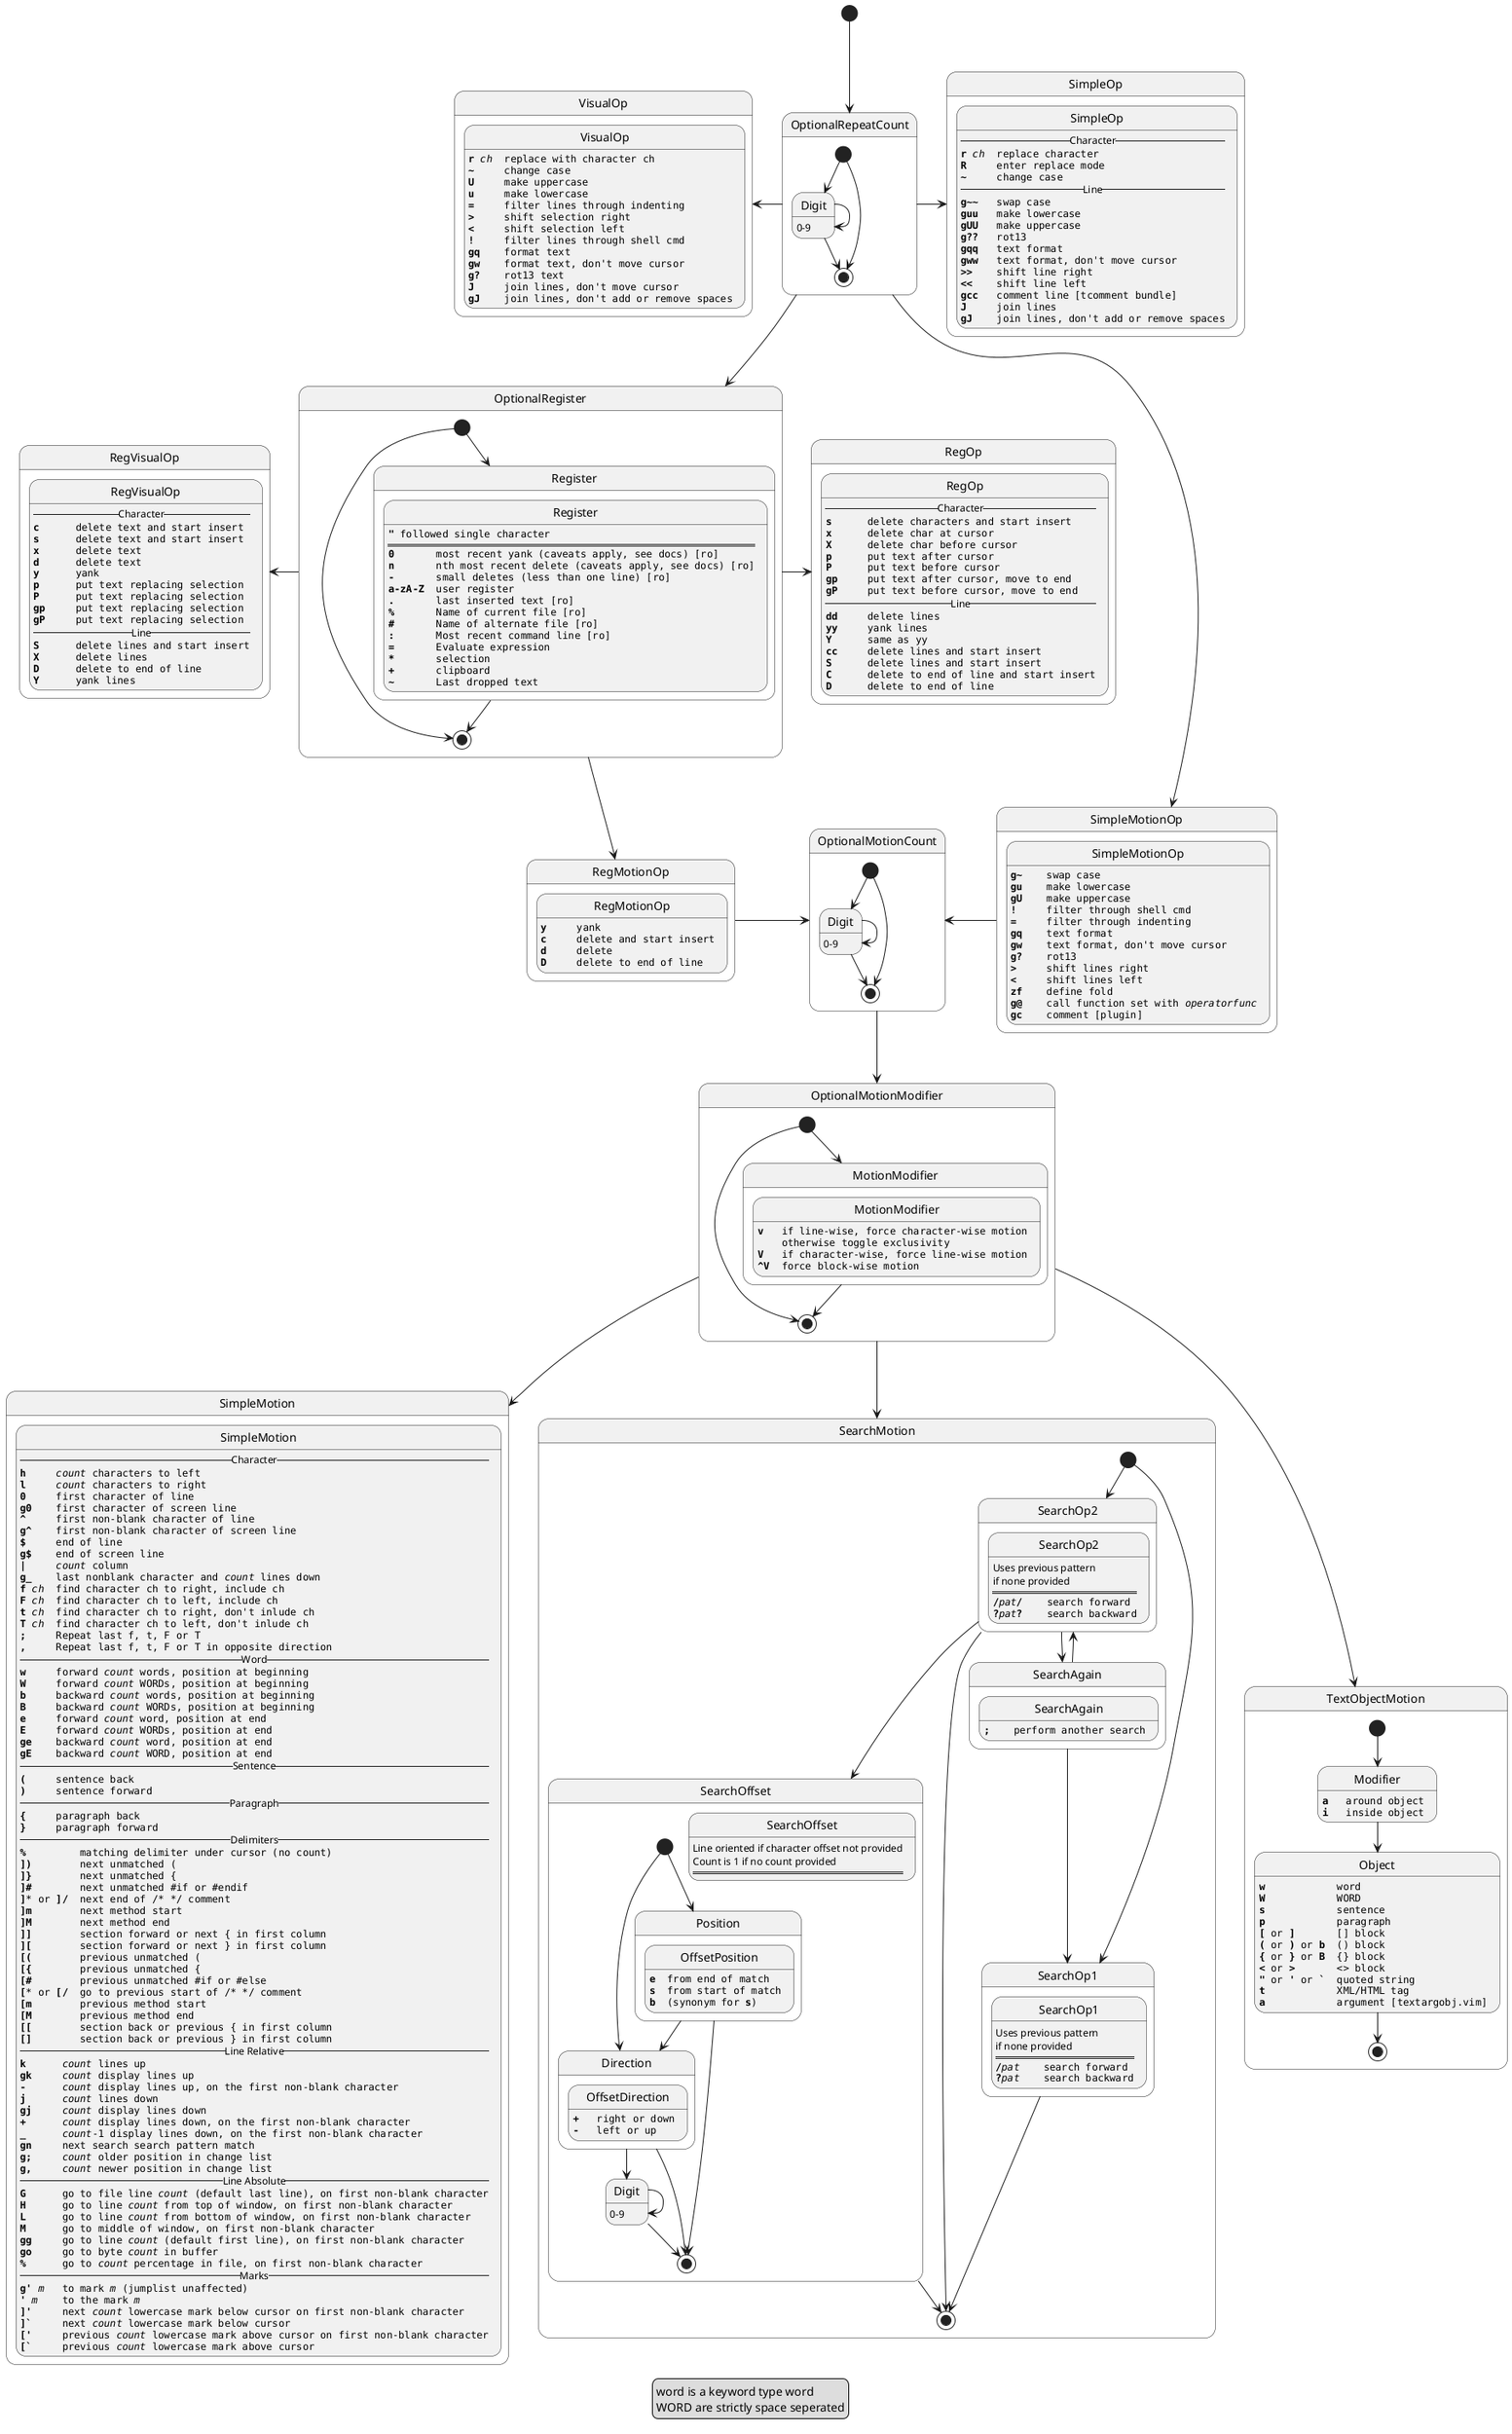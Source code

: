 @startuml

' TODO
' add note on visual states about what they do


[*] --> OptionalRepeatCount

OptionalRepeatCount -left-> VisualOp
OptionalRepeatCount -right-> SimpleOp
OptionalRepeatCount --> OptionalRegister
OptionalRepeatCount --> SimpleMotionOp


OptionalRegister -->  RegMotionOp
OptionalRegister -left->  RegVisualOp
OptionalRegister -right->  RegOp

SimpleMotionOp -left-> OptionalMotionCount
RegMotionOp -right-> OptionalMotionCount

OptionalMotionCount --> OptionalMotionModifier
OptionalMotionModifier -down-> SimpleMotion
OptionalMotionModifier -down-> SearchMotion
OptionalMotionModifier -down-> TextObjectMotion

'TextObjectMotion --> [*]
'SimpleMotion --> [*]
'SearchMotion --> [*]
'RegVisualOp --> [*]
'RegOp --> [*]

state OptionalRepeatCount {
	state "Digit" as RepeatDigit: 0-9
	[*] --> [*]
	[*] --> RepeatDigit
	RepeatDigit --> [*]
	RepeatDigit -right-> RepeatDigit
}

state OptionalRegister {
	[*] --> [*]
	[*] -down-> Register
	Register -down-> [*]
	state Register {
		state Register: ""**"** followed single character""
		state Register: ====
		state Register: ""**0**       most recent yank (caveats apply, see docs) [ro] ""
		state Register: ""**n**       nth most recent delete (caveats apply, see docs) [ro]""
		state Register: ""**-**       small deletes (less than one line) [ro]""
		state Register: ""**a-zA-Z**  user register""
		state Register: ""**.**       last inserted text [ro]""
		state Register: ""**%**       Name of current file [ro]""
		state Register: ""**#**       Name of alternate file [ro]""
		state Register: ""**:**       Most recent command line [ro]""
		state Register: ""**=**       Evaluate expression""
		state Register: ""**~***       selection""
		state Register: ""**+**       clipboard""
		state Register: ""**~ **      Last dropped text""
	}
}

state RegMotionOp {
	state RegMotionOp: ""**y**     yank""
	state RegMotionOp: ""**c**     delete and start insert""
	state RegMotionOp: ""**d**     delete""
	state RegMotionOp: ""**D**     delete to end of line""
}

state OptionalMotionCount {
	state "Digit" as MotionDigit: 0-9
	[*] --> [*]
	[*] --> MotionDigit
	MotionDigit -right-> MotionDigit
	MotionDigit --> [*]
}

state OptionalMotionModifier {
	[*] --> [*]
	[*] -down-> MotionModifier
	MotionModifier -down-> [*]
	state MotionModifier {
		state MotionModifier: ""**v**   if line-wise, force character-wise motion""
		state MotionModifier: ""    otherwise toggle exclusivity""
		state MotionModifier: ""**V**   if character-wise, force line-wise motion""
		state MotionModifier: ""**^V**  force block-wise motion""
	}
}

' can be preceded by count
state SimpleOp {
	state SimpleOp: --Character--
	state SimpleOp: ""**r** //ch//  replace character""
	state SimpleOp: ""**R**     enter replace mode""
	state SimpleOp: ""**~ **    change case""
	state SimpleOp: --Line--
	state SimpleOp: ""**g~~ **  swap case""
	state SimpleOp: ""**guu**   make lowercase""
	state SimpleOp: ""**gUU**   make uppercase""
	state SimpleOp: ""**g??**   rot13""
	state SimpleOp: ""**gqq**   text format""
	state SimpleOp: ""**gww**   text format, don't move cursor""
	state SimpleOp: ""**>>**    shift line right""
	state SimpleOp: ""**<<**    shift line left""
	state SimpleOp: ""**gcc**   comment line [tcomment bundle]""
	state SimpleOp: ""**J**     join lines""
	state SimpleOp: ""**gJ**    join lines, don't add or remove spaces""
}

' no register, operates on visual selection
state VisualOp {
	state VisualOp: ""**r** //ch//  replace with character ch""
	state VisualOp: ""**~ **    change case""
	state VisualOp: ""**U**     make uppercase""
	state VisualOp: ""**u**     make lowercase""
	state VisualOp: ""**=**     filter lines through indenting""
	state VisualOp: ""**>**     shift selection right""
	state VisualOp: ""**<**     shift selection left""
	state VisualOp: ""**!**     filter lines through shell cmd""
	state VisualOp: ""**gq**    format text""
	state VisualOp: ""**gw**    format text, don't move cursor""
	state VisualOp: ""**g?**    rot13 text""
	state VisualOp: ""**J**     join lines, don't move cursor""
	state VisualOp: ""**gJ**    join lines, don't add or remove spaces""

}

' can be preceded by count and/or register
state RegOp {
	state RegOp: --Character--
	state RegOp: ""**s**      delete characters and start insert""
	state RegOp: ""**x**      delete char at cursor""
	state RegOp: ""**X**      delete char before cursor""
	state RegOp: ""**p**      put text after cursor""
	state RegOp: ""**P**      put text before cursor""
	state RegOp: ""**gp**     put text after cursor, move to end""
	state RegOp: ""**gP**     put text before cursor, move to end""
	state RegOp: --Line--
	state RegOp: ""**dd**     delete lines""
	state RegOp: ""**yy**     yank lines""
	state RegOp: ""**Y**      same as yy""
	state RegOp: ""**cc**     delete lines and start insert""
	state RegOp: ""**S**      delete lines and start insert""
	state RegOp: ""**C**      delete to end of line and start insert""
	state RegOp: ""**D**      delete to end of line""
}

' can be preceded by register, operates on visual selection
state RegVisualOp {
	state RegVisualOp: --Character--
	state RegVisualOp: ""**c**      delete text and start insert""
	state RegVisualOp: ""**s**      delete text and start insert""
	state RegVisualOp: ""**x**      delete text""
	state RegVisualOp: ""**d**      delete text""
	state RegVisualOp: ""**y**      yank""
	state RegVisualOp: ""**p**      put text replacing selection""
	state RegVisualOp: ""**P**      put text replacing selection""
	state RegVisualOp: ""**gp**     put text replacing selection""
	state RegVisualOp: ""**gP**     put text replacing selection""
	state RegVisualOp: --Line--
	state RegVisualOp: ""**S**      delete lines and start insert""
	state RegVisualOp: ""**X**      delete lines""
	state RegVisualOp: ""**D**      delete to end of line""
	state RegVisualOp: ""**Y**      yank lines""
}

state SimpleMotionOp {
	state SimpleMotionOp: ""**g~ **   swap case""
	state SimpleMotionOp: ""**gu**    make lowercase""
	state SimpleMotionOp: ""**gU**    make uppercase""
	state SimpleMotionOp: ""**!**     filter through shell cmd""
	state SimpleMotionOp: ""**=**     filter through indenting""
	state SimpleMotionOp: ""**gq**    text format""
	state SimpleMotionOp: ""**gw**    text format, don't move cursor""
	state SimpleMotionOp: ""**g?**    rot13""
	state SimpleMotionOp: ""**>**     shift lines right""
	state SimpleMotionOp: ""**<**     shift lines left""
	state SimpleMotionOp: ""**zf**    define fold""
	state SimpleMotionOp: ""**g@**    call function set with //operatorfunc//""
	state SimpleMotionOp: ""**gc**    comment [plugin]""
}

state TextObjectMotion {
	[*] --> Modifier
	Modifier --> Object
	Object --> [*]

	state Modifier: ""**a**   around object""
	state Modifier: ""**i**   inside object""

	state Object: ""**w**            word""
	state Object: ""**W**            WORD""
	state Object: ""**s**            sentence""
	state Object: ""**p**            paragraph""
	state Object: ""**[** or **]**       [] block""
	state Object: ""**(** or **)** or **b**  () block""
	state Object: ""**{** or **}** or **B**  {} block""
	state Object: ""**<** or **>**       <> block""
	state Object: ""**"** or **'** or **`**  quoted string""
	state Object: ""**t**            XML/HTML tag""
	state Object: ""**a**            argument [textargobj.vim]""
}

state SimpleMotion {
	state SimpleMotion: --Character--
	state SimpleMotion: ""**h**     //count// characters to left""
	state SimpleMotion: ""**l**     //count// characters to right""
	state SimpleMotion: ""**0**     first character of line""
	state SimpleMotion: ""**g0**    first character of screen line""
	state SimpleMotion: ""**^**     first non-blank character of line""
	state SimpleMotion: ""**g^**    first non-blank character of screen line""
	state SimpleMotion: ""**$**     end of line""
	state SimpleMotion: ""**g$**    end of screen line""
	state SimpleMotion: ""**|**     //count// column""
	state SimpleMotion: ""**g_**    last nonblank character and //count// lines down""
	state SimpleMotion: ""**f** //ch//  find character ch to right, include ch""
	state SimpleMotion: ""**F** //ch//  find character ch to left, include ch""
	state SimpleMotion: ""**t** //ch//  find character ch to right, don't inlude ch""
	state SimpleMotion: ""**T** //ch//  find character ch to left, don't inlude ch""
	state SimpleMotion: ""**;**     Repeat last f, t, F or T""
	state SimpleMotion: ""**,**     Repeat last f, t, F or T in opposite direction""

	state SimpleMotion: --Word--
	state SimpleMotion: ""**w**     forward //count// words, position at beginning""
	state SimpleMotion: ""**W**     forward //count// WORDs, position at beginning""
	state SimpleMotion: ""**b**     backward //count// words, position at beginning""
	state SimpleMotion: ""**B**     backward //count// WORDs, position at beginning""
	state SimpleMotion: ""**e**     forward //count// word, position at end""
	state SimpleMotion: ""**E**     forward //count// WORDs, position at end""
	state SimpleMotion: ""**ge**    backward //count// word, position at end""
	state SimpleMotion: ""**gE**    backward //count// WORD, position at end""

	state SimpleMotion: --Sentence--
	state SimpleMotion: ""**(**     sentence back""
	state SimpleMotion: ""**)**     sentence forward""
	state SimpleMotion: --Paragraph--
	state SimpleMotion: ""**{**     paragraph back""
	state SimpleMotion: ""**}**     paragraph forward""

	state SimpleMotion: --Delimiters--
	state SimpleMotion: ""**%**         matching delimiter under cursor (no count)""
	state SimpleMotion: ""**])**        next unmatched (""
	state SimpleMotion: ""**]}**        next unmatched {""
	state SimpleMotion: ""**]#**        next unmatched #if or #endif""
	state SimpleMotion: ""**]*** or **]/**  next end of /* */ comment""
	state SimpleMotion: ""**]m**        next method start""
	state SimpleMotion: ""**]M**        next method end""
	state SimpleMotion: ""**]]**        section forward or next { in first column""
	state SimpleMotion: ""**][**        section forward or next } in first column""

	state SimpleMotion: ""**[(**        previous unmatched (""
	state SimpleMotion: ""**[{**        previous unmatched {""
	state SimpleMotion: ""**[#**        previous unmatched #if or #else""
	state SimpleMotion: ""**[*** or **[/**  go to previous start of /* */ comment""
	state SimpleMotion: ""**[m**        previous method start""
	state SimpleMotion: ""**[M**        previous method end""
	state SimpleMotion: ""**[[**        section back or previous { in first column""
	state SimpleMotion: ""**[]**        section back or previous } in first column""

	state SimpleMotion: --Line Relative--
	state SimpleMotion: ""**k**      //count// lines up""
	state SimpleMotion: ""**gk**     //count// display lines up""
	state SimpleMotion: ""**-**      //count// display lines up, on the first non-blank character""
	state SimpleMotion: ""**j**      //count// lines down""
	state SimpleMotion: ""**gj**     //count// display lines down""
	state SimpleMotion: ""**+**      //count// display lines down, on the first non-blank character""
	state SimpleMotion: ""**_**      //count//-1 display lines down, on the first non-blank character""
	state SimpleMotion: ""**gn**     next search search pattern match""
	state SimpleMotion: ""**g;**     //count// older position in change list""
	state SimpleMotion: ""**g,**     //count// newer position in change list""

	state SimpleMotion: --Line Absolute--
	state SimpleMotion: ""**G**      go to file line //count// (default last line), on first non-blank character""
	state SimpleMotion: ""**H**      go to line //count// from top of window, on first non-blank character""
	state SimpleMotion: ""**L**      go to line //count// from bottom of window, on first non-blank character""
	state SimpleMotion: ""**M**      go to middle of window, on first non-blank character""
	state SimpleMotion: ""**gg**     go to line //count// (default first line), on first non-blank character""
	state SimpleMotion: ""**go**     go to byte //count// in buffer""
	state SimpleMotion: ""**%**      go to //count// percentage in file, on first non-blank character""

	state SimpleMotion: --Marks--
	state SimpleMotion: ""**g'** //m//   to mark //m// (jumplist unaffected)""
	state SimpleMotion: ""**'** //m//    to the mark //m//""
	state SimpleMotion: ""**]'**     next //count// lowercase mark below cursor on first non-blank character""
	state SimpleMotion: ""**]`**     next //count// lowercase mark below cursor""
	state SimpleMotion: ""**['**     previous //count// lowercase mark above cursor on first non-blank character""
	state SimpleMotion: ""**[`**     previous //count// lowercase mark above cursor""
}

state SearchMotion {
	[*] --> SearchOp1
	[*] --> SearchOp2
	SearchOp2 --> SearchOffset
	SearchOp2 -right-> SearchAgain
	SearchAgain --> SearchOp1
	SearchAgain --> SearchOp2
	SearchOffset --> [*]
	SearchOp1 --> [*]
	SearchOp2 --> [*]

	state SearchOp1 {
		state SearchOp1: Uses previous pattern\nif none provided
		state SearchOp1: =====
		state SearchOp1: ""**/**//pat//    search forward""
		state SearchOp1: ""**?**//pat//    search backward""
	}
	state SearchOp2 {
		state SearchOp2: Uses previous pattern\nif none provided
		state SearchOp2: =====
		state SearchOp2: ""**/**//pat//**/**    search forward""
		state SearchOp2: ""**?**//pat//**?**    search backward""
	}
	state SearchOffset {
		state SearchOffset: Line oriented if character offset not provided\nCount is 1 if no count provided
		state SearchOffset: =====

		[*] --> OffsetPosition
		[*] --> OffsetDirection
		OffsetPosition --> [*]
		OffsetPosition -down-> OffsetDirection
		OffsetDirection --> [*]
		OffsetDirection --> OffsetCount
		OffsetCount --> [*]

		state "Position" as OffsetPosition {
			state OffsetPosition: ""**e**  from end of match""
			state OffsetPosition: ""**s**  from start of match""
			state OffsetPosition: ""**b**  (synonym for **s**)""
		}

		state "Direction" as OffsetDirection {
			state OffsetDirection: ""**+**   right or down""
			state OffsetDirection: ""**-**   left or up""
		}

		state "Digit" as OffsetCount: 0-9
		OffsetCount -right-> OffsetCount
	}
	state SearchAgain {
		state SearchAgain: ""**;**    perform another search""
	}
}


legend
word is a keyword type word
WORD are strictly space seperated
endlegend
@enduml
